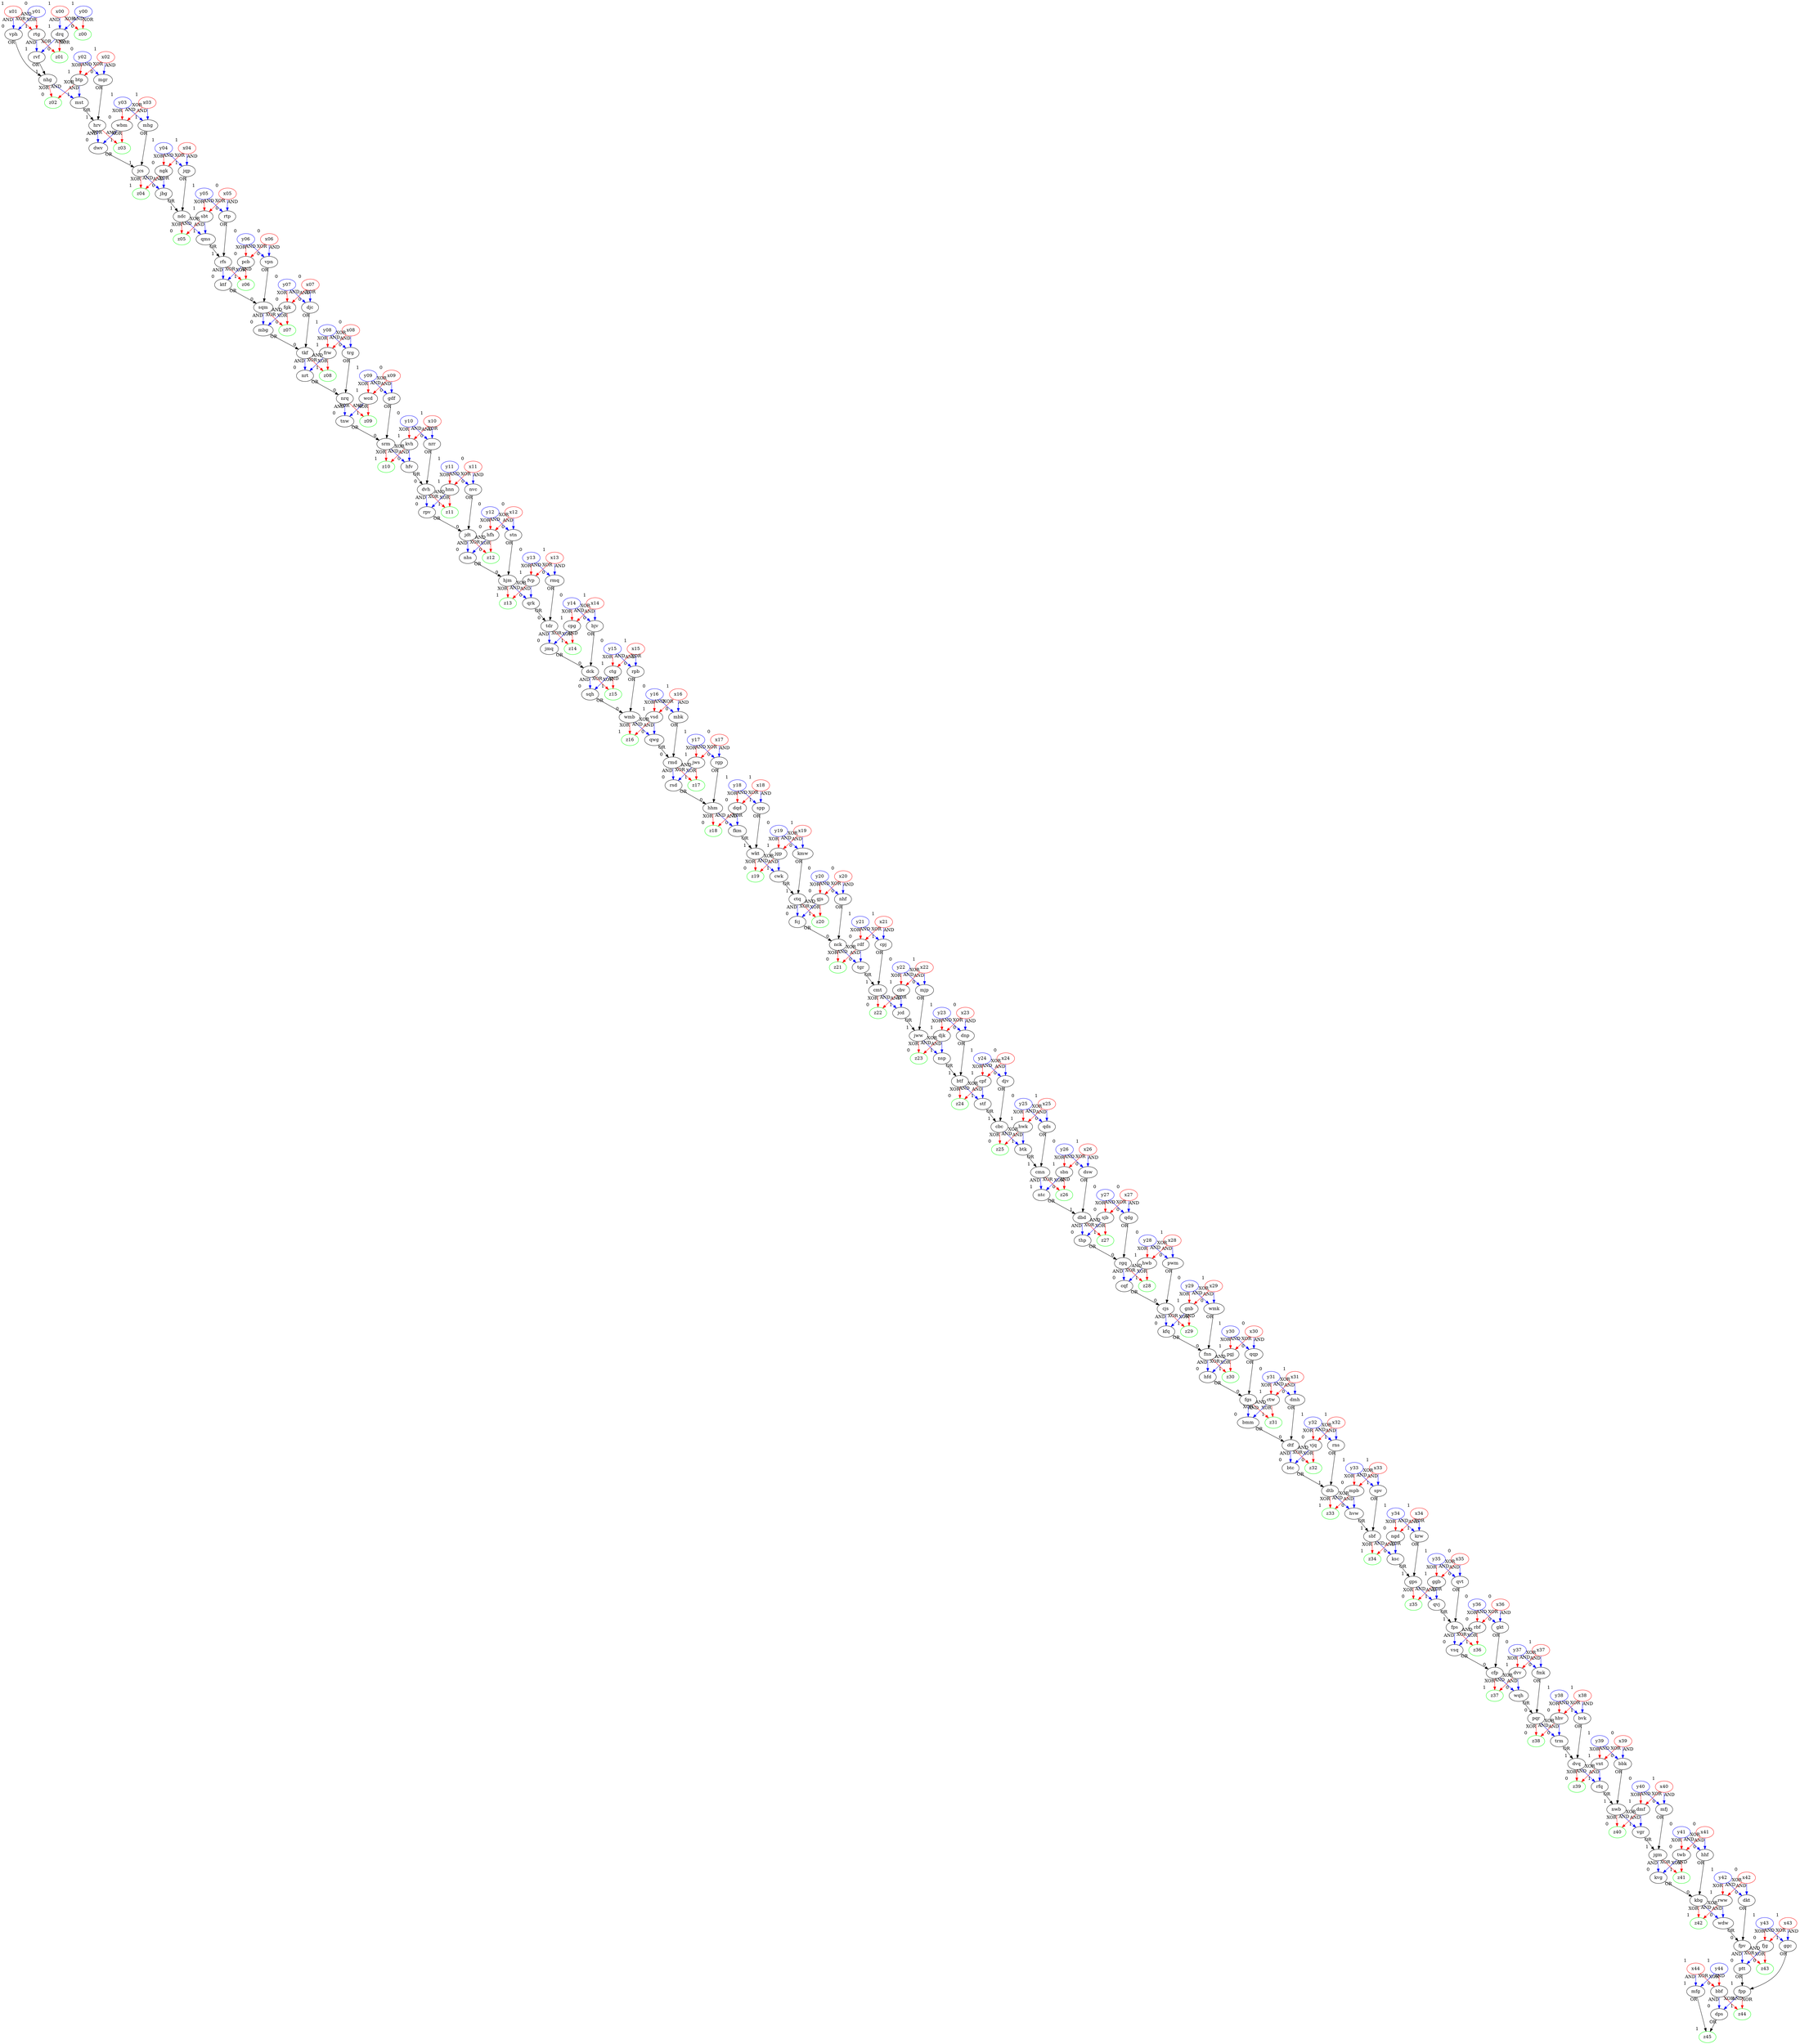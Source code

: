 digraph {
x00 [color="red",xlabel="1"]
x01 [color="red",xlabel="1"]
x02 [color="red",xlabel="1"]
x03 [color="red",xlabel="1"]
x04 [color="red",xlabel="1"]
x05 [color="red",xlabel="0"]
x06 [color="red",xlabel="0"]
x07 [color="red",xlabel="0"]
x08 [color="red",xlabel="0"]
x09 [color="red",xlabel="0"]
x10 [color="red",xlabel="1"]
x11 [color="red",xlabel="0"]
x12 [color="red",xlabel="0"]
x13 [color="red",xlabel="1"]
x14 [color="red",xlabel="1"]
x15 [color="red",xlabel="1"]
x16 [color="red",xlabel="1"]
x17 [color="red",xlabel="0"]
x18 [color="red",xlabel="1"]
x19 [color="red",xlabel="1"]
x20 [color="red",xlabel="0"]
x21 [color="red",xlabel="1"]
x22 [color="red",xlabel="1"]
x23 [color="red",xlabel="0"]
x24 [color="red",xlabel="0"]
x25 [color="red",xlabel="1"]
x26 [color="red",xlabel="1"]
x27 [color="red",xlabel="0"]
x28 [color="red",xlabel="1"]
x29 [color="red",xlabel="1"]
x30 [color="red",xlabel="0"]
x31 [color="red",xlabel="1"]
x32 [color="red",xlabel="1"]
x33 [color="red",xlabel="1"]
x34 [color="red",xlabel="1"]
x35 [color="red",xlabel="0"]
x36 [color="red",xlabel="0"]
x37 [color="red",xlabel="1"]
x38 [color="red",xlabel="1"]
x39 [color="red",xlabel="0"]
x40 [color="red",xlabel="1"]
x41 [color="red",xlabel="0"]
x42 [color="red",xlabel="0"]
x43 [color="red",xlabel="1"]
x44 [color="red",xlabel="1"]
y00 [color="blue",xlabel="1"]
y01 [color="blue",xlabel="0"]
y02 [color="blue",xlabel="0"]
y03 [color="blue",xlabel="1"]
y04 [color="blue",xlabel="1"]
y05 [color="blue",xlabel="1"]
y06 [color="blue",xlabel="0"]
y07 [color="blue",xlabel="0"]
y08 [color="blue",xlabel="1"]
y09 [color="blue",xlabel="1"]
y10 [color="blue",xlabel="0"]
y11 [color="blue",xlabel="1"]
y12 [color="blue",xlabel="0"]
y13 [color="blue",xlabel="0"]
y14 [color="blue",xlabel="0"]
y15 [color="blue",xlabel="0"]
y16 [color="blue",xlabel="0"]
y17 [color="blue",xlabel="1"]
y18 [color="blue",xlabel="1"]
y19 [color="blue",xlabel="0"]
y20 [color="blue",xlabel="0"]
y21 [color="blue",xlabel="1"]
y22 [color="blue",xlabel="0"]
y23 [color="blue",xlabel="1"]
y24 [color="blue",xlabel="1"]
y25 [color="blue",xlabel="0"]
y26 [color="blue",xlabel="0"]
y27 [color="blue",xlabel="0"]
y28 [color="blue",xlabel="0"]
y29 [color="blue",xlabel="0"]
y30 [color="blue",xlabel="1"]
y31 [color="blue",xlabel="0"]
y32 [color="blue",xlabel="1"]
y33 [color="blue",xlabel="1"]
y34 [color="blue",xlabel="1"]
y35 [color="blue",xlabel="1"]
y36 [color="blue",xlabel="0"]
y37 [color="blue",xlabel="0"]
y38 [color="blue",xlabel="1"]
y39 [color="blue",xlabel="1"]
y40 [color="blue",xlabel="0"]
y41 [color="blue",xlabel="0"]
y42 [color="blue",xlabel="1"]
y43 [color="blue",xlabel="1"]
y44 [color="blue",xlabel="1"]
stn [color="black",xlabel="0"]
jws [color="black",xlabel="1"]
dkt [color="black",xlabel="0"]
rns [color="black",xlabel="1"]
kmw [color="black",xlabel="0"]
trg [color="black",xlabel="0"]
dmh [color="black",xlabel="0"]
bjv [color="black",xlabel="0"]
sbn [color="black",xlabel="1"]
mhg [color="black",xlabel="1"]
djc [color="black",xlabel="0"]
djv [color="black",xlabel="0"]
rgp [color="black",xlabel="0"]
bbf [color="black",xlabel="0"]
pgj [color="black",xlabel="1"]
sjb [color="black",xlabel="0"]
dqd [color="black",xlabel="0"]
jgp [color="black",xlabel="1"]
rdf [color="black",xlabel="0"]
vsd [color="black",xlabel="1"]
cpg [color="black",xlabel="1"]
nrr [color="black",xlabel="0"]
sbt [color="black",xlabel="1"]
fvp [color="black",xlabel="1"]
gdf [color="black",xlabel="0"]
mfg [color="black",xlabel="1"]
qdg [color="black",xlabel="0"]
ngk [color="black",xlabel="0"]
rtg [color="black",xlabel="1"]
pwm [color="black",xlabel="0"]
hhf [color="black",xlabel="0"]
rtp [color="black",xlabel="0"]
hfh [color="black",xlabel="0"]
hnn [color="black",xlabel="1"]
rbf [color="black",xlabel="0"]
vph [color="black",xlabel="0"]
pcb [color="black",xlabel="0"]
spv [color="black",xlabel="1"]
z00 [color="green",xlabel="0"]
djk [color="black",xlabel="1"]
mjp [color="black",xlabel="0"]
wbm [color="black",xlabel="0"]
drq [color="black",xlabel="1"]
dnp [color="black",xlabel="0"]
mpb [color="black",xlabel="0"]
fjg [color="black",xlabel="0"]
btp [color="black",xlabel="1"]
rww [color="black",xlabel="1"]
gkt [color="black",xlabel="0"]
vnt [color="black",xlabel="1"]
wmk [color="black",xlabel="0"]
cpf [color="black",xlabel="1"]
rvf [color="black",xlabel="1"]
vjq [color="black",xlabel="0"]
qds [color="black",xlabel="0"]
wcd [color="black",xlabel="1"]
kvh [color="black",xlabel="1"]
mbk [color="black",xlabel="0"]
ggc [color="black",xlabel="1"]
krw [color="black",xlabel="1"]
gnb [color="black",xlabel="1"]
mgr [color="black",xlabel="0"]
dmf [color="black",xlabel="1"]
frw [color="black",xlabel="1"]
qvt [color="black",xlabel="0"]
qqp [color="black",xlabel="0"]
ctw [color="black",xlabel="1"]
rpb [color="black",xlabel="0"]
ngd [color="black",xlabel="0"]
gjs [color="black",xlabel="0"]
dsw [color="black",xlabel="0"]
jqp [color="black",xlabel="1"]
z01 [color="green",xlabel="0"]
fmk [color="black",xlabel="0"]
rmq [color="black",xlabel="0"]
hwb [color="black",xlabel="1"]
nvc [color="black",xlabel="0"]
nhf [color="black",xlabel="0"]
ctg [color="black",xlabel="1"]
spp [color="black",xlabel="1"]
mfj [color="black",xlabel="0"]
fgk [color="black",xlabel="0"]
vpn [color="black",xlabel="0"]
cbv [color="black",xlabel="1"]
hhv [color="black",xlabel="0"]
dvv [color="black",xlabel="1"]
ggb [color="black",xlabel="1"]
cpj [color="black",xlabel="1"]
hwk [color="black",xlabel="1"]
bbk [color="black",xlabel="0"]
twb [color="black",xlabel="0"]
bvk [color="black",xlabel="1"]
nhg [color="black",xlabel="1"]
mst [color="black",xlabel="1"]
z02 [color="green",xlabel="0"]
hrv [color="black",xlabel="1"]
z03 [color="green",xlabel="1"]
dwv [color="black",xlabel="0"]
jcs [color="black",xlabel="1"]
jbg [color="black",xlabel="0"]
z04 [color="green",xlabel="1"]
ndc [color="black",xlabel="1"]
qms [color="black",xlabel="1"]
z05 [color="green",xlabel="0"]
rfs [color="black",xlabel="1"]
z06 [color="green",xlabel="1"]
ktf [color="black",xlabel="0"]
sqm [color="black",xlabel="0"]
z07 [color="green",xlabel="0"]
mbg [color="black",xlabel="0"]
tkf [color="black",xlabel="0"]
z08 [color="green",xlabel="1"]
nrt [color="black",xlabel="0"]
nrq [color="black",xlabel="0"]
z09 [color="green",xlabel="1"]
tnw [color="black",xlabel="0"]
srm [color="black",xlabel="0"]
hfv [color="black",xlabel="0"]
z10 [color="green",xlabel="1"]
dvh [color="black",xlabel="0"]
z11 [color="green",xlabel="1"]
rpv [color="black",xlabel="0"]
jdt [color="black",xlabel="0"]
z12 [color="green",xlabel="0"]
nhs [color="black",xlabel="0"]
hjm [color="black",xlabel="0"]
qrk [color="black",xlabel="0"]
z13 [color="green",xlabel="1"]
tdr [color="black",xlabel="0"]
z14 [color="green",xlabel="1"]
jmq [color="black",xlabel="0"]
dck [color="black",xlabel="0"]
z15 [color="green",xlabel="1"]
sqh [color="black",xlabel="0"]
wmb [color="black",xlabel="0"]
qwg [color="black",xlabel="0"]
z16 [color="green",xlabel="1"]
rmd [color="black",xlabel="0"]
z17 [color="green",xlabel="1"]
rsd [color="black",xlabel="0"]
hhm [color="black",xlabel="0"]
fkm [color="black",xlabel="0"]
z18 [color="green",xlabel="0"]
wkt [color="black",xlabel="1"]
cwk [color="black",xlabel="1"]
z19 [color="green",xlabel="0"]
ctq [color="black",xlabel="1"]
z20 [color="green",xlabel="1"]
fcj [color="black",xlabel="0"]
nck [color="black",xlabel="0"]
tgr [color="black",xlabel="0"]
z21 [color="green",xlabel="0"]
cmt [color="black",xlabel="1"]
jcd [color="black",xlabel="1"]
jww [color="black",xlabel="1"]
z22 [color="green",xlabel="0"]
nsp [color="black",xlabel="1"]
z23 [color="green",xlabel="0"]
btf [color="black",xlabel="1"]
stf [color="black",xlabel="1"]
cbc [color="black",xlabel="1"]
btk [color="black",xlabel="1"]
z24 [color="green",xlabel="0"]
cmn [color="black",xlabel="1"]
z25 [color="green",xlabel="0"]
z26 [color="green",xlabel="0"]
ntc [color="black",xlabel="1"]
dbd [color="black",xlabel="1"]
z27 [color="green",xlabel="1"]
thp [color="black",xlabel="0"]
rgq [color="black",xlabel="0"]
z28 [color="green",xlabel="1"]
cqf [color="black",xlabel="0"]
cjs [color="black",xlabel="0"]
z29 [color="green",xlabel="1"]
kfq [color="black",xlabel="0"]
fnn [color="black",xlabel="0"]
z30 [color="green",xlabel="1"]
hfd [color="black",xlabel="0"]
fgs [color="black",xlabel="0"]
z31 [color="green",xlabel="1"]
bmm [color="black",xlabel="0"]
dtf [color="black",xlabel="0"]
z32 [color="green",xlabel="0"]
btc [color="black",xlabel="0"]
dtb [color="black",xlabel="1"]
hvw [color="black",xlabel="0"]
z33 [color="green",xlabel="1"]
sbf [color="black",xlabel="1"]
ksc [color="black",xlabel="0"]
z34 [color="green",xlabel="1"]
gps [color="black",xlabel="1"]
qvj [color="black",xlabel="1"]
fps [color="black",xlabel="1"]
z35 [color="green",xlabel="0"]
z36 [color="green",xlabel="1"]
vsq [color="black",xlabel="0"]
cfp [color="black",xlabel="0"]
wqh [color="black",xlabel="0"]
z37 [color="green",xlabel="1"]
pqr [color="black",xlabel="0"]
trm [color="black",xlabel="0"]
z38 [color="green",xlabel="0"]
dvq [color="black",xlabel="1"]
rfq [color="black",xlabel="1"]
z39 [color="green",xlabel="0"]
nwb [color="black",xlabel="1"]
vgr [color="black",xlabel="1"]
z40 [color="green",xlabel="0"]
jgm [color="black",xlabel="1"]
z41 [color="green",xlabel="1"]
kvg [color="black",xlabel="0"]
kbg [color="black",xlabel="0"]
wdw [color="black",xlabel="0"]
fpv [color="black",xlabel="0"]
z42 [color="green",xlabel="1"]
z43 [color="green",xlabel="0"]
ptt [color="black",xlabel="0"]
fpp [color="black",xlabel="1"]
z44 [color="green",xlabel="1"]
dps [color="black",xlabel="0"]
z45 [color="green",xlabel="1"]

rdf -> z21 [taillabel="XOR",color="red"]
nck -> z21 [taillabel="XOR",color="red"]
y12 -> stn [taillabel="AND",color="blue"]
x12 -> stn [taillabel="AND",color="blue"]
twb -> z41 [taillabel="XOR",color="red"]
jgm -> z41 [taillabel="XOR",color="red"]
cpj -> cmt [taillabel="OR",color="black"]
tgr -> cmt [taillabel="OR",color="black"]
y17 -> jws [taillabel="XOR",color="red"]
x17 -> jws [taillabel="XOR",color="red"]
cpg -> z14 [taillabel="XOR",color="red"]
tdr -> z14 [taillabel="XOR",color="red"]
x42 -> dkt [taillabel="AND",color="blue"]
y42 -> dkt [taillabel="AND",color="blue"]
jmq -> dck [taillabel="OR",color="black"]
bjv -> dck [taillabel="OR",color="black"]
wkt -> cwk [taillabel="AND",color="blue"]
jgp -> cwk [taillabel="AND",color="blue"]
fmk -> pqr [taillabel="OR",color="black"]
wqh -> pqr [taillabel="OR",color="black"]
jws -> rsd [taillabel="AND",color="blue"]
rmd -> rsd [taillabel="AND",color="blue"]
y32 -> rns [taillabel="AND",color="blue"]
x32 -> rns [taillabel="AND",color="blue"]
twb -> kvg [taillabel="AND",color="blue"]
jgm -> kvg [taillabel="AND",color="blue"]
nrq -> z09 [taillabel="XOR",color="red"]
wcd -> z09 [taillabel="XOR",color="red"]
btc -> dtb [taillabel="OR",color="black"]
rns -> dtb [taillabel="OR",color="black"]
ctq -> z20 [taillabel="XOR",color="red"]
gjs -> z20 [taillabel="XOR",color="red"]
dqd -> z18 [taillabel="XOR",color="red"]
hhm -> z18 [taillabel="XOR",color="red"]
hfh -> nhs [taillabel="AND",color="blue"]
jdt -> nhs [taillabel="AND",color="blue"]
rsd -> hhm [taillabel="OR",color="black"]
rgp -> hhm [taillabel="OR",color="black"]
x19 -> kmw [taillabel="AND",color="blue"]
y19 -> kmw [taillabel="AND",color="blue"]
dck -> z15 [taillabel="XOR",color="red"]
ctg -> z15 [taillabel="XOR",color="red"]
pqr -> trm [taillabel="AND",color="blue"]
hhv -> trm [taillabel="AND",color="blue"]
y08 -> trg [taillabel="AND",color="blue"]
x08 -> trg [taillabel="AND",color="blue"]
x31 -> dmh [taillabel="AND",color="blue"]
y31 -> dmh [taillabel="AND",color="blue"]
x14 -> bjv [taillabel="AND",color="blue"]
y14 -> bjv [taillabel="AND",color="blue"]
y26 -> sbn [taillabel="XOR",color="red"]
x26 -> sbn [taillabel="XOR",color="red"]
pgj -> z30 [taillabel="XOR",color="red"]
fnn -> z30 [taillabel="XOR",color="red"]
hwb -> cqf [taillabel="AND",color="blue"]
rgq -> cqf [taillabel="AND",color="blue"]
ctq -> fcj [taillabel="AND",color="blue"]
gjs -> fcj [taillabel="AND",color="blue"]
thp -> rgq [taillabel="OR",color="black"]
qdg -> rgq [taillabel="OR",color="black"]
y03 -> mhg [taillabel="AND",color="blue"]
x03 -> mhg [taillabel="AND",color="blue"]
sbt -> z05 [taillabel="XOR",color="red"]
ndc -> z05 [taillabel="XOR",color="red"]
nrr -> dvh [taillabel="OR",color="black"]
hfv -> dvh [taillabel="OR",color="black"]
x07 -> djc [taillabel="AND",color="blue"]
y07 -> djc [taillabel="AND",color="blue"]
dtb -> hvw [taillabel="AND",color="blue"]
mpb -> hvw [taillabel="AND",color="blue"]
pwm -> cjs [taillabel="OR",color="black"]
cqf -> cjs [taillabel="OR",color="black"]
dkt -> fpv [taillabel="OR",color="black"]
wdw -> fpv [taillabel="OR",color="black"]
x24 -> djv [taillabel="AND",color="blue"]
y24 -> djv [taillabel="AND",color="blue"]
vsq -> cfp [taillabel="OR",color="black"]
gkt -> cfp [taillabel="OR",color="black"]
x17 -> rgp [taillabel="AND",color="blue"]
y17 -> rgp [taillabel="AND",color="blue"]
rvf -> nhg [taillabel="OR",color="black"]
vph -> nhg [taillabel="OR",color="black"]
x44 -> bbf [taillabel="XOR",color="red"]
y44 -> bbf [taillabel="XOR",color="red"]
cjs -> z29 [taillabel="XOR",color="red"]
gnb -> z29 [taillabel="XOR",color="red"]
y30 -> pgj [taillabel="XOR",color="red"]
x30 -> pgj [taillabel="XOR",color="red"]
y27 -> sjb [taillabel="XOR",color="red"]
x27 -> sjb [taillabel="XOR",color="red"]
fpp -> dps [taillabel="AND",color="blue"]
bbf -> dps [taillabel="AND",color="blue"]
ggc -> fpp [taillabel="OR",color="black"]
ptt -> fpp [taillabel="OR",color="black"]
x18 -> dqd [taillabel="XOR",color="red"]
y18 -> dqd [taillabel="XOR",color="red"]
y19 -> jgp [taillabel="XOR",color="red"]
x19 -> jgp [taillabel="XOR",color="red"]
wkt -> z19 [taillabel="XOR",color="red"]
jgp -> z19 [taillabel="XOR",color="red"]
jcs -> z04 [taillabel="XOR",color="red"]
ngk -> z04 [taillabel="XOR",color="red"]
y21 -> rdf [taillabel="XOR",color="red"]
x21 -> rdf [taillabel="XOR",color="red"]
spp -> wkt [taillabel="OR",color="black"]
fkm -> wkt [taillabel="OR",color="black"]
x16 -> vsd [taillabel="XOR",color="red"]
y16 -> vsd [taillabel="XOR",color="red"]
y14 -> cpg [taillabel="XOR",color="red"]
x14 -> cpg [taillabel="XOR",color="red"]
mbk -> rmd [taillabel="OR",color="black"]
qwg -> rmd [taillabel="OR",color="black"]
y10 -> nrr [taillabel="AND",color="blue"]
x10 -> nrr [taillabel="AND",color="blue"]
x05 -> sbt [taillabel="XOR",color="red"]
y05 -> sbt [taillabel="XOR",color="red"]
y13 -> fvp [taillabel="XOR",color="red"]
x13 -> fvp [taillabel="XOR",color="red"]
gdf -> srm [taillabel="OR",color="black"]
tnw -> srm [taillabel="OR",color="black"]
x09 -> gdf [taillabel="AND",color="blue"]
y09 -> gdf [taillabel="AND",color="blue"]
nvc -> jdt [taillabel="OR",color="black"]
rpv -> jdt [taillabel="OR",color="black"]
kmw -> ctq [taillabel="OR",color="black"]
cwk -> ctq [taillabel="OR",color="black"]
vsd -> qwg [taillabel="AND",color="blue"]
wmb -> qwg [taillabel="AND",color="blue"]
x44 -> mfg [taillabel="AND",color="blue"]
y44 -> mfg [taillabel="AND",color="blue"]
y27 -> qdg [taillabel="AND",color="blue"]
x27 -> qdg [taillabel="AND",color="blue"]
jbg -> ndc [taillabel="OR",color="black"]
jqp -> ndc [taillabel="OR",color="black"]
x04 -> ngk [taillabel="XOR",color="red"]
y04 -> ngk [taillabel="XOR",color="red"]
hfh -> z12 [taillabel="XOR",color="red"]
jdt -> z12 [taillabel="XOR",color="red"]
ctg -> sqh [taillabel="AND",color="blue"]
dck -> sqh [taillabel="AND",color="blue"]
jww -> z23 [taillabel="XOR",color="red"]
djk -> z23 [taillabel="XOR",color="red"]
dtf -> z32 [taillabel="XOR",color="red"]
vjq -> z32 [taillabel="XOR",color="red"]
ngd -> ksc [taillabel="AND",color="blue"]
sbf -> ksc [taillabel="AND",color="blue"]
mfg -> z45 [taillabel="OR",color="black"]
dps -> z45 [taillabel="OR",color="black"]
x01 -> rtg [taillabel="XOR",color="red"]
y01 -> rtg [taillabel="XOR",color="red"]
tdr -> jmq [taillabel="AND",color="blue"]
cpg -> jmq [taillabel="AND",color="blue"]
y28 -> pwm [taillabel="AND",color="blue"]
x28 -> pwm [taillabel="AND",color="blue"]
y41 -> hhf [taillabel="AND",color="blue"]
x41 -> hhf [taillabel="AND",color="blue"]
qqp -> fgs [taillabel="OR",color="black"]
hfd -> fgs [taillabel="OR",color="black"]
wmb -> z16 [taillabel="XOR",color="red"]
vsd -> z16 [taillabel="XOR",color="red"]
pgj -> hfd [taillabel="AND",color="blue"]
fnn -> hfd [taillabel="AND",color="blue"]
dmf -> z40 [taillabel="XOR",color="red"]
nwb -> z40 [taillabel="XOR",color="red"]
rfs -> ktf [taillabel="AND",color="blue"]
pcb -> ktf [taillabel="AND",color="blue"]
y05 -> rtp [taillabel="AND",color="blue"]
x05 -> rtp [taillabel="AND",color="blue"]
vjq -> btc [taillabel="AND",color="blue"]
dtf -> btc [taillabel="AND",color="blue"]
fvp -> qrk [taillabel="AND",color="blue"]
hjm -> qrk [taillabel="AND",color="blue"]
mpb -> z33 [taillabel="XOR",color="red"]
dtb -> z33 [taillabel="XOR",color="red"]
y12 -> hfh [taillabel="XOR",color="red"]
x12 -> hfh [taillabel="XOR",color="red"]
cmt -> jcd [taillabel="AND",color="blue"]
cbv -> jcd [taillabel="AND",color="blue"]
tkf -> nrt [taillabel="AND",color="blue"]
frw -> nrt [taillabel="AND",color="blue"]
wcd -> tnw [taillabel="AND",color="blue"]
nrq -> tnw [taillabel="AND",color="blue"]
hwk -> btk [taillabel="AND",color="blue"]
cbc -> btk [taillabel="AND",color="blue"]
hhv -> z38 [taillabel="XOR",color="red"]
pqr -> z38 [taillabel="XOR",color="red"]
rfq -> nwb [taillabel="OR",color="black"]
bbk -> nwb [taillabel="OR",color="black"]
nhf -> nck [taillabel="OR",color="black"]
fcj -> nck [taillabel="OR",color="black"]
rww -> z42 [taillabel="XOR",color="red"]
kbg -> z42 [taillabel="XOR",color="red"]
x11 -> hnn [taillabel="XOR",color="red"]
y11 -> hnn [taillabel="XOR",color="red"]
fgs -> z31 [taillabel="XOR",color="red"]
ctw -> z31 [taillabel="XOR",color="red"]
y36 -> rbf [taillabel="XOR",color="red"]
x36 -> rbf [taillabel="XOR",color="red"]
y01 -> vph [taillabel="AND",color="blue"]
x01 -> vph [taillabel="AND",color="blue"]
fjg -> z43 [taillabel="XOR",color="red"]
fpv -> z43 [taillabel="XOR",color="red"]
x06 -> pcb [taillabel="XOR",color="red"]
y06 -> pcb [taillabel="XOR",color="red"]
x33 -> spv [taillabel="AND",color="blue"]
y33 -> spv [taillabel="AND",color="blue"]
y00 -> z00 [taillabel="XOR",color="red"]
x00 -> z00 [taillabel="XOR",color="red"]
x23 -> djk [taillabel="XOR",color="red"]
y23 -> djk [taillabel="XOR",color="red"]
x22 -> mjp [taillabel="AND",color="blue"]
y22 -> mjp [taillabel="AND",color="blue"]
wbm -> dwv [taillabel="AND",color="blue"]
hrv -> dwv [taillabel="AND",color="blue"]
hwb -> z28 [taillabel="XOR",color="red"]
rgq -> z28 [taillabel="XOR",color="red"]
x03 -> wbm [taillabel="XOR",color="red"]
y03 -> wbm [taillabel="XOR",color="red"]
x00 -> drq [taillabel="AND",color="blue"]
y00 -> drq [taillabel="AND",color="blue"]
x23 -> dnp [taillabel="AND",color="blue"]
y23 -> dnp [taillabel="AND",color="blue"]
wmk -> fnn [taillabel="OR",color="black"]
kfq -> fnn [taillabel="OR",color="black"]
x33 -> mpb [taillabel="XOR",color="red"]
y33 -> mpb [taillabel="XOR",color="red"]
y43 -> fjg [taillabel="XOR",color="red"]
x43 -> fjg [taillabel="XOR",color="red"]
y02 -> btp [taillabel="XOR",color="red"]
x02 -> btp [taillabel="XOR",color="red"]
hnn -> z11 [taillabel="XOR",color="red"]
dvh -> z11 [taillabel="XOR",color="red"]
cpf -> z24 [taillabel="XOR",color="red"]
btf -> z24 [taillabel="XOR",color="red"]
y42 -> rww [taillabel="XOR",color="red"]
x42 -> rww [taillabel="XOR",color="red"]
gps -> qvj [taillabel="AND",color="blue"]
ggb -> qvj [taillabel="AND",color="blue"]
sbn -> ntc [taillabel="AND",color="blue"]
cmn -> ntc [taillabel="AND",color="blue"]
x36 -> gkt [taillabel="AND",color="blue"]
y36 -> gkt [taillabel="AND",color="blue"]
y39 -> vnt [taillabel="XOR",color="red"]
x39 -> vnt [taillabel="XOR",color="red"]
dnp -> btf [taillabel="OR",color="black"]
nsp -> btf [taillabel="OR",color="black"]
rtp -> rfs [taillabel="OR",color="black"]
qms -> rfs [taillabel="OR",color="black"]
y29 -> wmk [taillabel="AND",color="blue"]
x29 -> wmk [taillabel="AND",color="blue"]
x24 -> cpf [taillabel="XOR",color="red"]
y24 -> cpf [taillabel="XOR",color="red"]
rtg -> rvf [taillabel="AND",color="blue"]
drq -> rvf [taillabel="AND",color="blue"]
sjb -> thp [taillabel="AND",color="blue"]
dbd -> thp [taillabel="AND",color="blue"]
bbf -> z44 [taillabel="XOR",color="red"]
fpp -> z44 [taillabel="XOR",color="red"]
x32 -> vjq [taillabel="XOR",color="red"]
y32 -> vjq [taillabel="XOR",color="red"]
vnt -> rfq [taillabel="AND",color="blue"]
dvq -> rfq [taillabel="AND",color="blue"]
btf -> stf [taillabel="AND",color="blue"]
cpf -> stf [taillabel="AND",color="blue"]
hjm -> z13 [taillabel="XOR",color="red"]
fvp -> z13 [taillabel="XOR",color="red"]
rmd -> z17 [taillabel="XOR",color="red"]
jws -> z17 [taillabel="XOR",color="red"]
rfs -> z06 [taillabel="XOR",color="red"]
pcb -> z06 [taillabel="XOR",color="red"]
fgs -> bmm [taillabel="AND",color="blue"]
ctw -> bmm [taillabel="AND",color="blue"]
vnt -> z39 [taillabel="XOR",color="red"]
dvq -> z39 [taillabel="XOR",color="red"]
dvv -> wqh [taillabel="AND",color="blue"]
cfp -> wqh [taillabel="AND",color="blue"]
mfj -> jgm [taillabel="OR",color="black"]
vgr -> jgm [taillabel="OR",color="black"]
y25 -> qds [taillabel="AND",color="blue"]
x25 -> qds [taillabel="AND",color="blue"]
qds -> cmn [taillabel="OR",color="black"]
btk -> cmn [taillabel="OR",color="black"]
kvh -> hfv [taillabel="AND",color="blue"]
srm -> hfv [taillabel="AND",color="blue"]
y09 -> wcd [taillabel="XOR",color="red"]
x09 -> wcd [taillabel="XOR",color="red"]
y10 -> kvh [taillabel="XOR",color="red"]
x10 -> kvh [taillabel="XOR",color="red"]
dwv -> jcs [taillabel="OR",color="black"]
mhg -> jcs [taillabel="OR",color="black"]
y16 -> mbk [taillabel="AND",color="blue"]
x16 -> mbk [taillabel="AND",color="blue"]
y43 -> ggc [taillabel="AND",color="blue"]
x43 -> ggc [taillabel="AND",color="blue"]
x34 -> krw [taillabel="AND",color="blue"]
y34 -> krw [taillabel="AND",color="blue"]
x29 -> gnb [taillabel="XOR",color="red"]
y29 -> gnb [taillabel="XOR",color="red"]
y02 -> mgr [taillabel="AND",color="blue"]
x02 -> mgr [taillabel="AND",color="blue"]
fgk -> mbg [taillabel="AND",color="blue"]
sqm -> mbg [taillabel="AND",color="blue"]
y40 -> dmf [taillabel="XOR",color="red"]
x40 -> dmf [taillabel="XOR",color="red"]
y08 -> frw [taillabel="XOR",color="red"]
x08 -> frw [taillabel="XOR",color="red"]
dvh -> rpv [taillabel="AND",color="blue"]
hnn -> rpv [taillabel="AND",color="blue"]
y35 -> qvt [taillabel="AND",color="blue"]
x35 -> qvt [taillabel="AND",color="blue"]
qvj -> fps [taillabel="OR",color="black"]
qvt -> fps [taillabel="OR",color="black"]
x30 -> qqp [taillabel="AND",color="blue"]
y30 -> qqp [taillabel="AND",color="blue"]
nwb -> vgr [taillabel="AND",color="blue"]
dmf -> vgr [taillabel="AND",color="blue"]
x31 -> ctw [taillabel="XOR",color="red"]
y31 -> ctw [taillabel="XOR",color="red"]
kvg -> kbg [taillabel="OR",color="black"]
hhf -> kbg [taillabel="OR",color="black"]
sbf -> z34 [taillabel="XOR",color="red"]
ngd -> z34 [taillabel="XOR",color="red"]
mjp -> jww [taillabel="OR",color="black"]
jcd -> jww [taillabel="OR",color="black"]
srm -> z10 [taillabel="XOR",color="red"]
kvh -> z10 [taillabel="XOR",color="red"]
y15 -> rpb [taillabel="AND",color="blue"]
x15 -> rpb [taillabel="AND",color="blue"]
y34 -> ngd [taillabel="XOR",color="red"]
x34 -> ngd [taillabel="XOR",color="red"]
bvk -> dvq [taillabel="OR",color="black"]
trm -> dvq [taillabel="OR",color="black"]
dmh -> dtf [taillabel="OR",color="black"]
bmm -> dtf [taillabel="OR",color="black"]
x20 -> gjs [taillabel="XOR",color="red"]
y20 -> gjs [taillabel="XOR",color="red"]
y26 -> dsw [taillabel="AND",color="blue"]
x26 -> dsw [taillabel="AND",color="blue"]
y04 -> jqp [taillabel="AND",color="blue"]
x04 -> jqp [taillabel="AND",color="blue"]
cjs -> kfq [taillabel="AND",color="blue"]
gnb -> kfq [taillabel="AND",color="blue"]
rtg -> z01 [taillabel="XOR",color="red"]
drq -> z01 [taillabel="XOR",color="red"]
ngk -> jbg [taillabel="AND",color="blue"]
jcs -> jbg [taillabel="AND",color="blue"]
ktf -> sqm [taillabel="OR",color="black"]
vpn -> sqm [taillabel="OR",color="black"]
nhs -> hjm [taillabel="OR",color="black"]
stn -> hjm [taillabel="OR",color="black"]
y37 -> fmk [taillabel="AND",color="blue"]
x37 -> fmk [taillabel="AND",color="blue"]
y13 -> rmq [taillabel="AND",color="blue"]
x13 -> rmq [taillabel="AND",color="blue"]
dsw -> dbd [taillabel="OR",color="black"]
ntc -> dbd [taillabel="OR",color="black"]
hwk -> z25 [taillabel="XOR",color="red"]
cbc -> z25 [taillabel="XOR",color="red"]
fgk -> z07 [taillabel="XOR",color="red"]
sqm -> z07 [taillabel="XOR",color="red"]
y28 -> hwb [taillabel="XOR",color="red"]
x28 -> hwb [taillabel="XOR",color="red"]
x11 -> nvc [taillabel="AND",color="blue"]
y11 -> nvc [taillabel="AND",color="blue"]
mst -> hrv [taillabel="OR",color="black"]
mgr -> hrv [taillabel="OR",color="black"]
wbm -> z03 [taillabel="XOR",color="red"]
hrv -> z03 [taillabel="XOR",color="red"]
gps -> z35 [taillabel="XOR",color="red"]
ggb -> z35 [taillabel="XOR",color="red"]
mbg -> tkf [taillabel="OR",color="black"]
djc -> tkf [taillabel="OR",color="black"]
y20 -> nhf [taillabel="AND",color="blue"]
x20 -> nhf [taillabel="AND",color="blue"]
rdf -> tgr [taillabel="AND",color="blue"]
nck -> tgr [taillabel="AND",color="blue"]
fps -> z36 [taillabel="XOR",color="red"]
rbf -> z36 [taillabel="XOR",color="red"]
x15 -> ctg [taillabel="XOR",color="red"]
y15 -> ctg [taillabel="XOR",color="red"]
sqh -> wmb [taillabel="OR",color="black"]
rpb -> wmb [taillabel="OR",color="black"]
spv -> sbf [taillabel="OR",color="black"]
hvw -> sbf [taillabel="OR",color="black"]
y18 -> spp [taillabel="AND",color="blue"]
x18 -> spp [taillabel="AND",color="blue"]
rww -> wdw [taillabel="AND",color="blue"]
kbg -> wdw [taillabel="AND",color="blue"]
fpv -> ptt [taillabel="AND",color="blue"]
fjg -> ptt [taillabel="AND",color="blue"]
x40 -> mfj [taillabel="AND",color="blue"]
y40 -> mfj [taillabel="AND",color="blue"]
y07 -> fgk [taillabel="XOR",color="red"]
x07 -> fgk [taillabel="XOR",color="red"]
y06 -> vpn [taillabel="AND",color="blue"]
x06 -> vpn [taillabel="AND",color="blue"]
x22 -> cbv [taillabel="XOR",color="red"]
y22 -> cbv [taillabel="XOR",color="red"]
stf -> cbc [taillabel="OR",color="black"]
djv -> cbc [taillabel="OR",color="black"]
x38 -> hhv [taillabel="XOR",color="red"]
y38 -> hhv [taillabel="XOR",color="red"]
hhm -> fkm [taillabel="AND",color="blue"]
dqd -> fkm [taillabel="AND",color="blue"]
frw -> z08 [taillabel="XOR",color="red"]
tkf -> z08 [taillabel="XOR",color="red"]
x37 -> dvv [taillabel="XOR",color="red"]
y37 -> dvv [taillabel="XOR",color="red"]
qrk -> tdr [taillabel="OR",color="black"]
rmq -> tdr [taillabel="OR",color="black"]
x35 -> ggb [taillabel="XOR",color="red"]
y35 -> ggb [taillabel="XOR",color="red"]
sbt -> qms [taillabel="AND",color="blue"]
ndc -> qms [taillabel="AND",color="blue"]
x21 -> cpj [taillabel="AND",color="blue"]
y21 -> cpj [taillabel="AND",color="blue"]
cbv -> z22 [taillabel="XOR",color="red"]
cmt -> z22 [taillabel="XOR",color="red"]
nrt -> nrq [taillabel="OR",color="black"]
trg -> nrq [taillabel="OR",color="black"]
btp -> mst [taillabel="AND",color="blue"]
nhg -> mst [taillabel="AND",color="blue"]
ksc -> gps [taillabel="OR",color="black"]
krw -> gps [taillabel="OR",color="black"]
x25 -> hwk [taillabel="XOR",color="red"]
y25 -> hwk [taillabel="XOR",color="red"]
fps -> vsq [taillabel="AND",color="blue"]
rbf -> vsq [taillabel="AND",color="blue"]
x39 -> bbk [taillabel="AND",color="blue"]
y39 -> bbk [taillabel="AND",color="blue"]
btp -> z02 [taillabel="XOR",color="red"]
nhg -> z02 [taillabel="XOR",color="red"]
x41 -> twb [taillabel="XOR",color="red"]
y41 -> twb [taillabel="XOR",color="red"]
sjb -> z27 [taillabel="XOR",color="red"]
dbd -> z27 [taillabel="XOR",color="red"]
sbn -> z26 [taillabel="XOR",color="red"]
cmn -> z26 [taillabel="XOR",color="red"]
cfp -> z37 [taillabel="XOR",color="red"]
dvv -> z37 [taillabel="XOR",color="red"]
djk -> nsp [taillabel="AND",color="blue"]
jww -> nsp [taillabel="AND",color="blue"]
x38 -> bvk [taillabel="AND",color="blue"]
y38 -> bvk [taillabel="AND",color="blue"]
}
